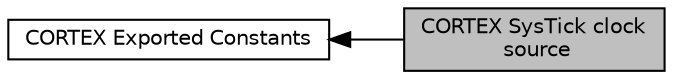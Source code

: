 digraph "CORTEX SysTick clock source"
{
  edge [fontname="Helvetica",fontsize="10",labelfontname="Helvetica",labelfontsize="10"];
  node [fontname="Helvetica",fontsize="10",shape=box];
  rankdir=LR;
  Node2 [label="CORTEX Exported Constants",height=0.2,width=0.4,color="black", fillcolor="white", style="filled",URL="$group__CORTEX__Exported__Constants.html",tooltip=" "];
  Node1 [label="CORTEX SysTick clock\l source",height=0.2,width=0.4,color="black", fillcolor="grey75", style="filled", fontcolor="black",tooltip=" "];
  Node2->Node1 [shape=plaintext, dir="back", style="solid"];
}

